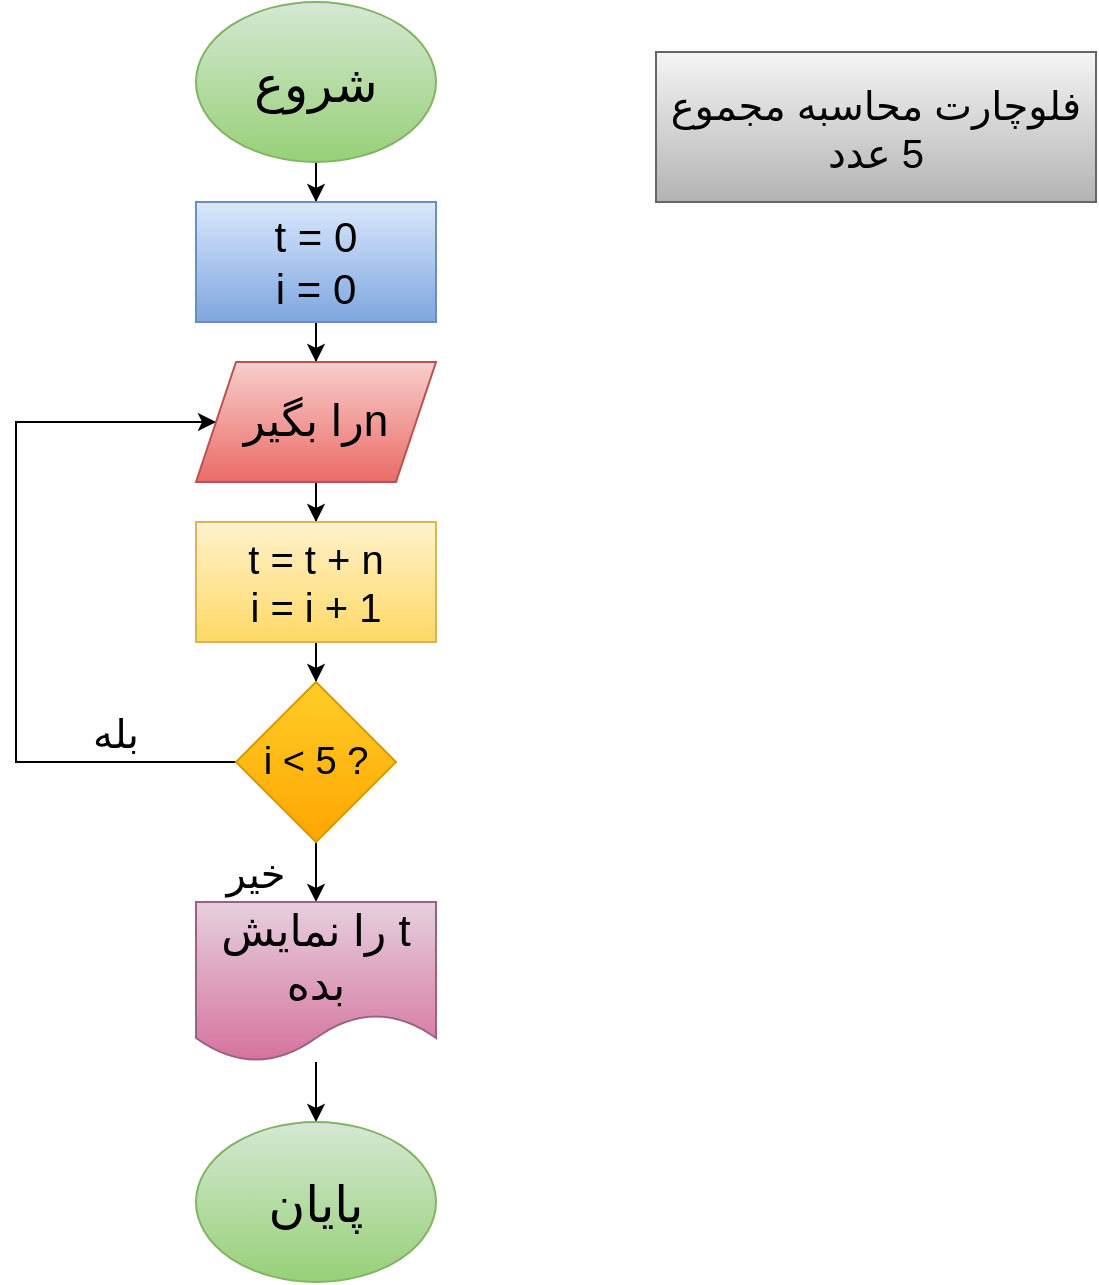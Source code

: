 <mxfile version="21.5.2" type="device">
  <diagram name="Page-1" id="g5TwQxjuDGGNOl_sV3tZ">
    <mxGraphModel dx="1050" dy="573" grid="1" gridSize="10" guides="1" tooltips="1" connect="1" arrows="1" fold="1" page="1" pageScale="1" pageWidth="850" pageHeight="1100" math="0" shadow="0">
      <root>
        <mxCell id="0" />
        <mxCell id="1" parent="0" />
        <mxCell id="DdE2lUpwwYeLY3H1AUyL-3" value="" style="edgeStyle=orthogonalEdgeStyle;rounded=0;orthogonalLoop=1;jettySize=auto;html=1;" edge="1" parent="1" source="DdE2lUpwwYeLY3H1AUyL-1" target="DdE2lUpwwYeLY3H1AUyL-2">
          <mxGeometry relative="1" as="geometry" />
        </mxCell>
        <mxCell id="DdE2lUpwwYeLY3H1AUyL-1" value="&lt;font style=&quot;font-size: 25px;&quot;&gt;شروع&lt;/font&gt;" style="ellipse;whiteSpace=wrap;html=1;fillColor=#d5e8d4;strokeColor=#82b366;gradientColor=#97d077;" vertex="1" parent="1">
          <mxGeometry x="340" y="10" width="120" height="80" as="geometry" />
        </mxCell>
        <mxCell id="DdE2lUpwwYeLY3H1AUyL-5" value="" style="edgeStyle=orthogonalEdgeStyle;rounded=0;orthogonalLoop=1;jettySize=auto;html=1;" edge="1" parent="1" source="DdE2lUpwwYeLY3H1AUyL-2" target="DdE2lUpwwYeLY3H1AUyL-4">
          <mxGeometry relative="1" as="geometry" />
        </mxCell>
        <mxCell id="DdE2lUpwwYeLY3H1AUyL-2" value="&lt;font style=&quot;font-size: 21px;&quot;&gt;t = 0&lt;br&gt;i = 0&lt;/font&gt;" style="rounded=0;whiteSpace=wrap;html=1;fillColor=#dae8fc;gradientColor=#7ea6e0;strokeColor=#6c8ebf;" vertex="1" parent="1">
          <mxGeometry x="340" y="110" width="120" height="60" as="geometry" />
        </mxCell>
        <mxCell id="DdE2lUpwwYeLY3H1AUyL-7" value="" style="edgeStyle=orthogonalEdgeStyle;rounded=0;orthogonalLoop=1;jettySize=auto;html=1;" edge="1" parent="1" source="DdE2lUpwwYeLY3H1AUyL-4" target="DdE2lUpwwYeLY3H1AUyL-6">
          <mxGeometry relative="1" as="geometry" />
        </mxCell>
        <mxCell id="DdE2lUpwwYeLY3H1AUyL-4" value="&lt;div style=&quot;direction: rtl;&quot;&gt;&lt;span style=&quot;background-color: initial;&quot;&gt;&lt;font style=&quot;font-size: 22px;&quot;&gt;nرا بگیر&lt;/font&gt;&lt;/span&gt;&lt;/div&gt;" style="shape=parallelogram;perimeter=parallelogramPerimeter;whiteSpace=wrap;html=1;fixedSize=1;fillColor=#f8cecc;gradientColor=#ea6b66;strokeColor=#b85450;" vertex="1" parent="1">
          <mxGeometry x="340" y="190" width="120" height="60" as="geometry" />
        </mxCell>
        <mxCell id="DdE2lUpwwYeLY3H1AUyL-9" value="" style="edgeStyle=orthogonalEdgeStyle;rounded=0;orthogonalLoop=1;jettySize=auto;html=1;" edge="1" parent="1" source="DdE2lUpwwYeLY3H1AUyL-6" target="DdE2lUpwwYeLY3H1AUyL-8">
          <mxGeometry relative="1" as="geometry" />
        </mxCell>
        <mxCell id="DdE2lUpwwYeLY3H1AUyL-6" value="&lt;font style=&quot;font-size: 20px;&quot;&gt;t = t + n&lt;br&gt;i = i + 1&lt;/font&gt;" style="rounded=0;whiteSpace=wrap;html=1;fillColor=#fff2cc;gradientColor=#ffd966;strokeColor=#d6b656;" vertex="1" parent="1">
          <mxGeometry x="340" y="270" width="120" height="60" as="geometry" />
        </mxCell>
        <mxCell id="DdE2lUpwwYeLY3H1AUyL-10" style="edgeStyle=orthogonalEdgeStyle;rounded=0;orthogonalLoop=1;jettySize=auto;html=1;entryX=0;entryY=0.5;entryDx=0;entryDy=0;" edge="1" parent="1" source="DdE2lUpwwYeLY3H1AUyL-8" target="DdE2lUpwwYeLY3H1AUyL-4">
          <mxGeometry relative="1" as="geometry">
            <mxPoint x="140" y="200" as="targetPoint" />
            <Array as="points">
              <mxPoint x="250" y="390" />
              <mxPoint x="250" y="220" />
            </Array>
          </mxGeometry>
        </mxCell>
        <mxCell id="DdE2lUpwwYeLY3H1AUyL-13" value="" style="edgeStyle=orthogonalEdgeStyle;rounded=0;orthogonalLoop=1;jettySize=auto;html=1;" edge="1" parent="1" source="DdE2lUpwwYeLY3H1AUyL-8" target="DdE2lUpwwYeLY3H1AUyL-12">
          <mxGeometry relative="1" as="geometry" />
        </mxCell>
        <mxCell id="DdE2lUpwwYeLY3H1AUyL-8" value="&lt;font style=&quot;font-size: 19px;&quot;&gt;i &amp;lt; 5 ?&lt;/font&gt;" style="rhombus;whiteSpace=wrap;html=1;fillColor=#ffcd28;gradientColor=#ffa500;strokeColor=#d79b00;" vertex="1" parent="1">
          <mxGeometry x="360" y="350" width="80" height="80" as="geometry" />
        </mxCell>
        <mxCell id="DdE2lUpwwYeLY3H1AUyL-11" value="&lt;font style=&quot;font-size: 20px;&quot;&gt;بله&lt;/font&gt;" style="text;html=1;strokeColor=none;fillColor=none;align=center;verticalAlign=middle;whiteSpace=wrap;rounded=0;" vertex="1" parent="1">
          <mxGeometry x="270" y="360" width="60" height="30" as="geometry" />
        </mxCell>
        <mxCell id="DdE2lUpwwYeLY3H1AUyL-15" value="" style="edgeStyle=orthogonalEdgeStyle;rounded=0;orthogonalLoop=1;jettySize=auto;html=1;" edge="1" parent="1" source="DdE2lUpwwYeLY3H1AUyL-12" target="DdE2lUpwwYeLY3H1AUyL-14">
          <mxGeometry relative="1" as="geometry" />
        </mxCell>
        <mxCell id="DdE2lUpwwYeLY3H1AUyL-12" value="&lt;div style=&quot;direction: rtl;&quot;&gt;&lt;span style=&quot;background-color: initial;&quot;&gt;&lt;font style=&quot;font-size: 22px;&quot;&gt;t را نمایش بده&lt;/font&gt;&lt;/span&gt;&lt;/div&gt;" style="shape=document;whiteSpace=wrap;html=1;boundedLbl=1;fillColor=#e6d0de;gradientColor=#d5739d;strokeColor=#996185;" vertex="1" parent="1">
          <mxGeometry x="340" y="460" width="120" height="80" as="geometry" />
        </mxCell>
        <mxCell id="DdE2lUpwwYeLY3H1AUyL-14" value="&lt;font style=&quot;font-size: 25px;&quot;&gt;پایان&lt;/font&gt;" style="ellipse;whiteSpace=wrap;html=1;fillColor=#d5e8d4;strokeColor=#82b366;gradientColor=#97d077;" vertex="1" parent="1">
          <mxGeometry x="340" y="570" width="120" height="80" as="geometry" />
        </mxCell>
        <mxCell id="DdE2lUpwwYeLY3H1AUyL-16" value="&lt;font style=&quot;font-size: 20px;&quot;&gt;خیر&lt;/font&gt;" style="text;html=1;strokeColor=none;fillColor=none;align=center;verticalAlign=middle;whiteSpace=wrap;rounded=0;" vertex="1" parent="1">
          <mxGeometry x="340" y="430" width="60" height="30" as="geometry" />
        </mxCell>
        <mxCell id="DdE2lUpwwYeLY3H1AUyL-17" value="&lt;font style=&quot;font-size: 20px;&quot;&gt;فلوچارت محاسبه مجموع 5 عدد&lt;/font&gt;" style="text;html=1;strokeColor=#666666;fillColor=#f5f5f5;align=center;verticalAlign=middle;whiteSpace=wrap;rounded=0;gradientColor=#b3b3b3;" vertex="1" parent="1">
          <mxGeometry x="570" y="35" width="220" height="75" as="geometry" />
        </mxCell>
      </root>
    </mxGraphModel>
  </diagram>
</mxfile>
